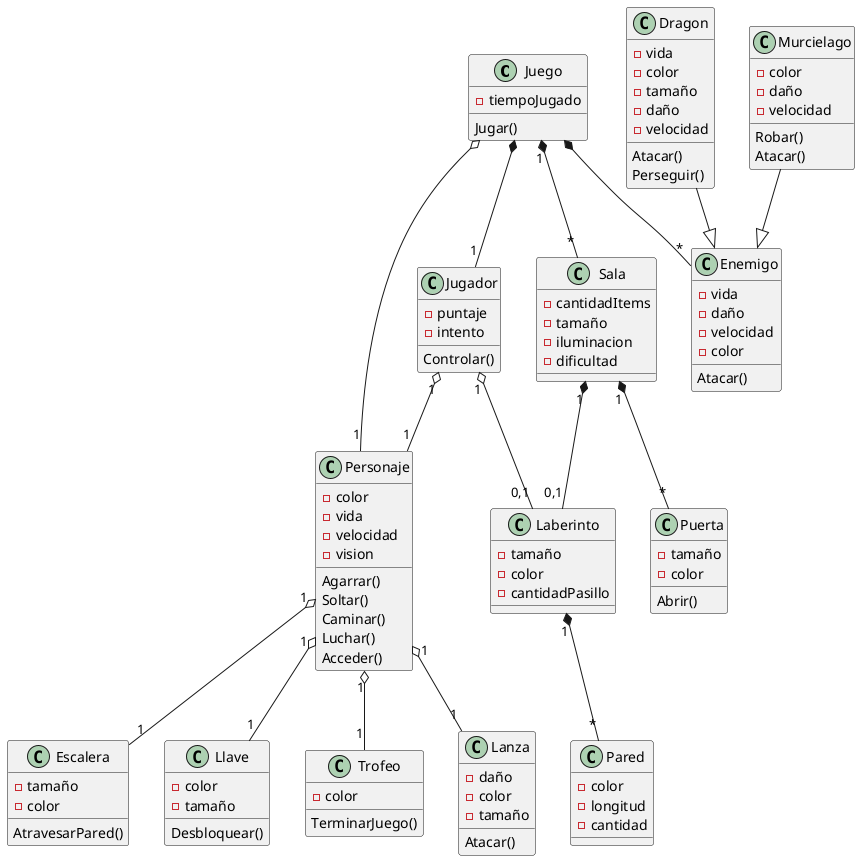@startuml Adventure

class Juego
{
    Jugar()
    -tiempoJugado
}
class Jugador
{
    Controlar()
    -puntaje
    -intento
}
class Personaje 
{
    Agarrar()
    Soltar()
    Caminar()
    Luchar()
    Acceder()
    -color
    -vida
    -velocidad
    -vision
}

class Escalera
{
    AtravesarPared()
    -tamaño
    -color
}
class Llave
{
    Desbloquear()
    -color
    -tamaño
}
class Trofeo
{
    TerminarJuego()
    -color
}
class Lanza 
{
    Atacar()
    -daño
    -color 
    -tamaño
}

class Sala
{
    -cantidadItems
    -tamaño
    -iluminacion
    -dificultad

}
class Puerta 
{
    Abrir()
    -tamaño 
    -color
}
class Laberinto
{
    -tamaño
    -color
    -cantidadPasillo
}
class Pared
{
    -color
    -longitud
    -cantidad
}

class Dragon
{
    Atacar()
    Perseguir()
    -vida
    -color
    -tamaño
    -daño
    -velocidad
}
class Enemigo
{
    Atacar()
    -vida
    -daño
    -velocidad 
    -color
}

class Murcielago
{
    Robar()
    Atacar()
    -color
    -daño
    -velocidad
}

Jugador "1" o-- "1" Personaje
Juego *-- "1" Jugador
Juego o-- "1" Personaje

Juego *-- "*" Enemigo
Personaje "1" o-- "1" Escalera
Personaje "1" o-- "1" Llave
Personaje "1" o-- "1" Trofeo
Personaje "1" o-- "1" Lanza

Juego "1" *-- "*"Sala
Sala "1" *-- "0,1"Laberinto
Jugador "1" o--"0,1"Laberinto
Sala "1"*-- "*" Puerta
Laberinto "1" *-- "*" Pared 

Murcielago --|>Enemigo
Dragon --|>Enemigo

@enduml